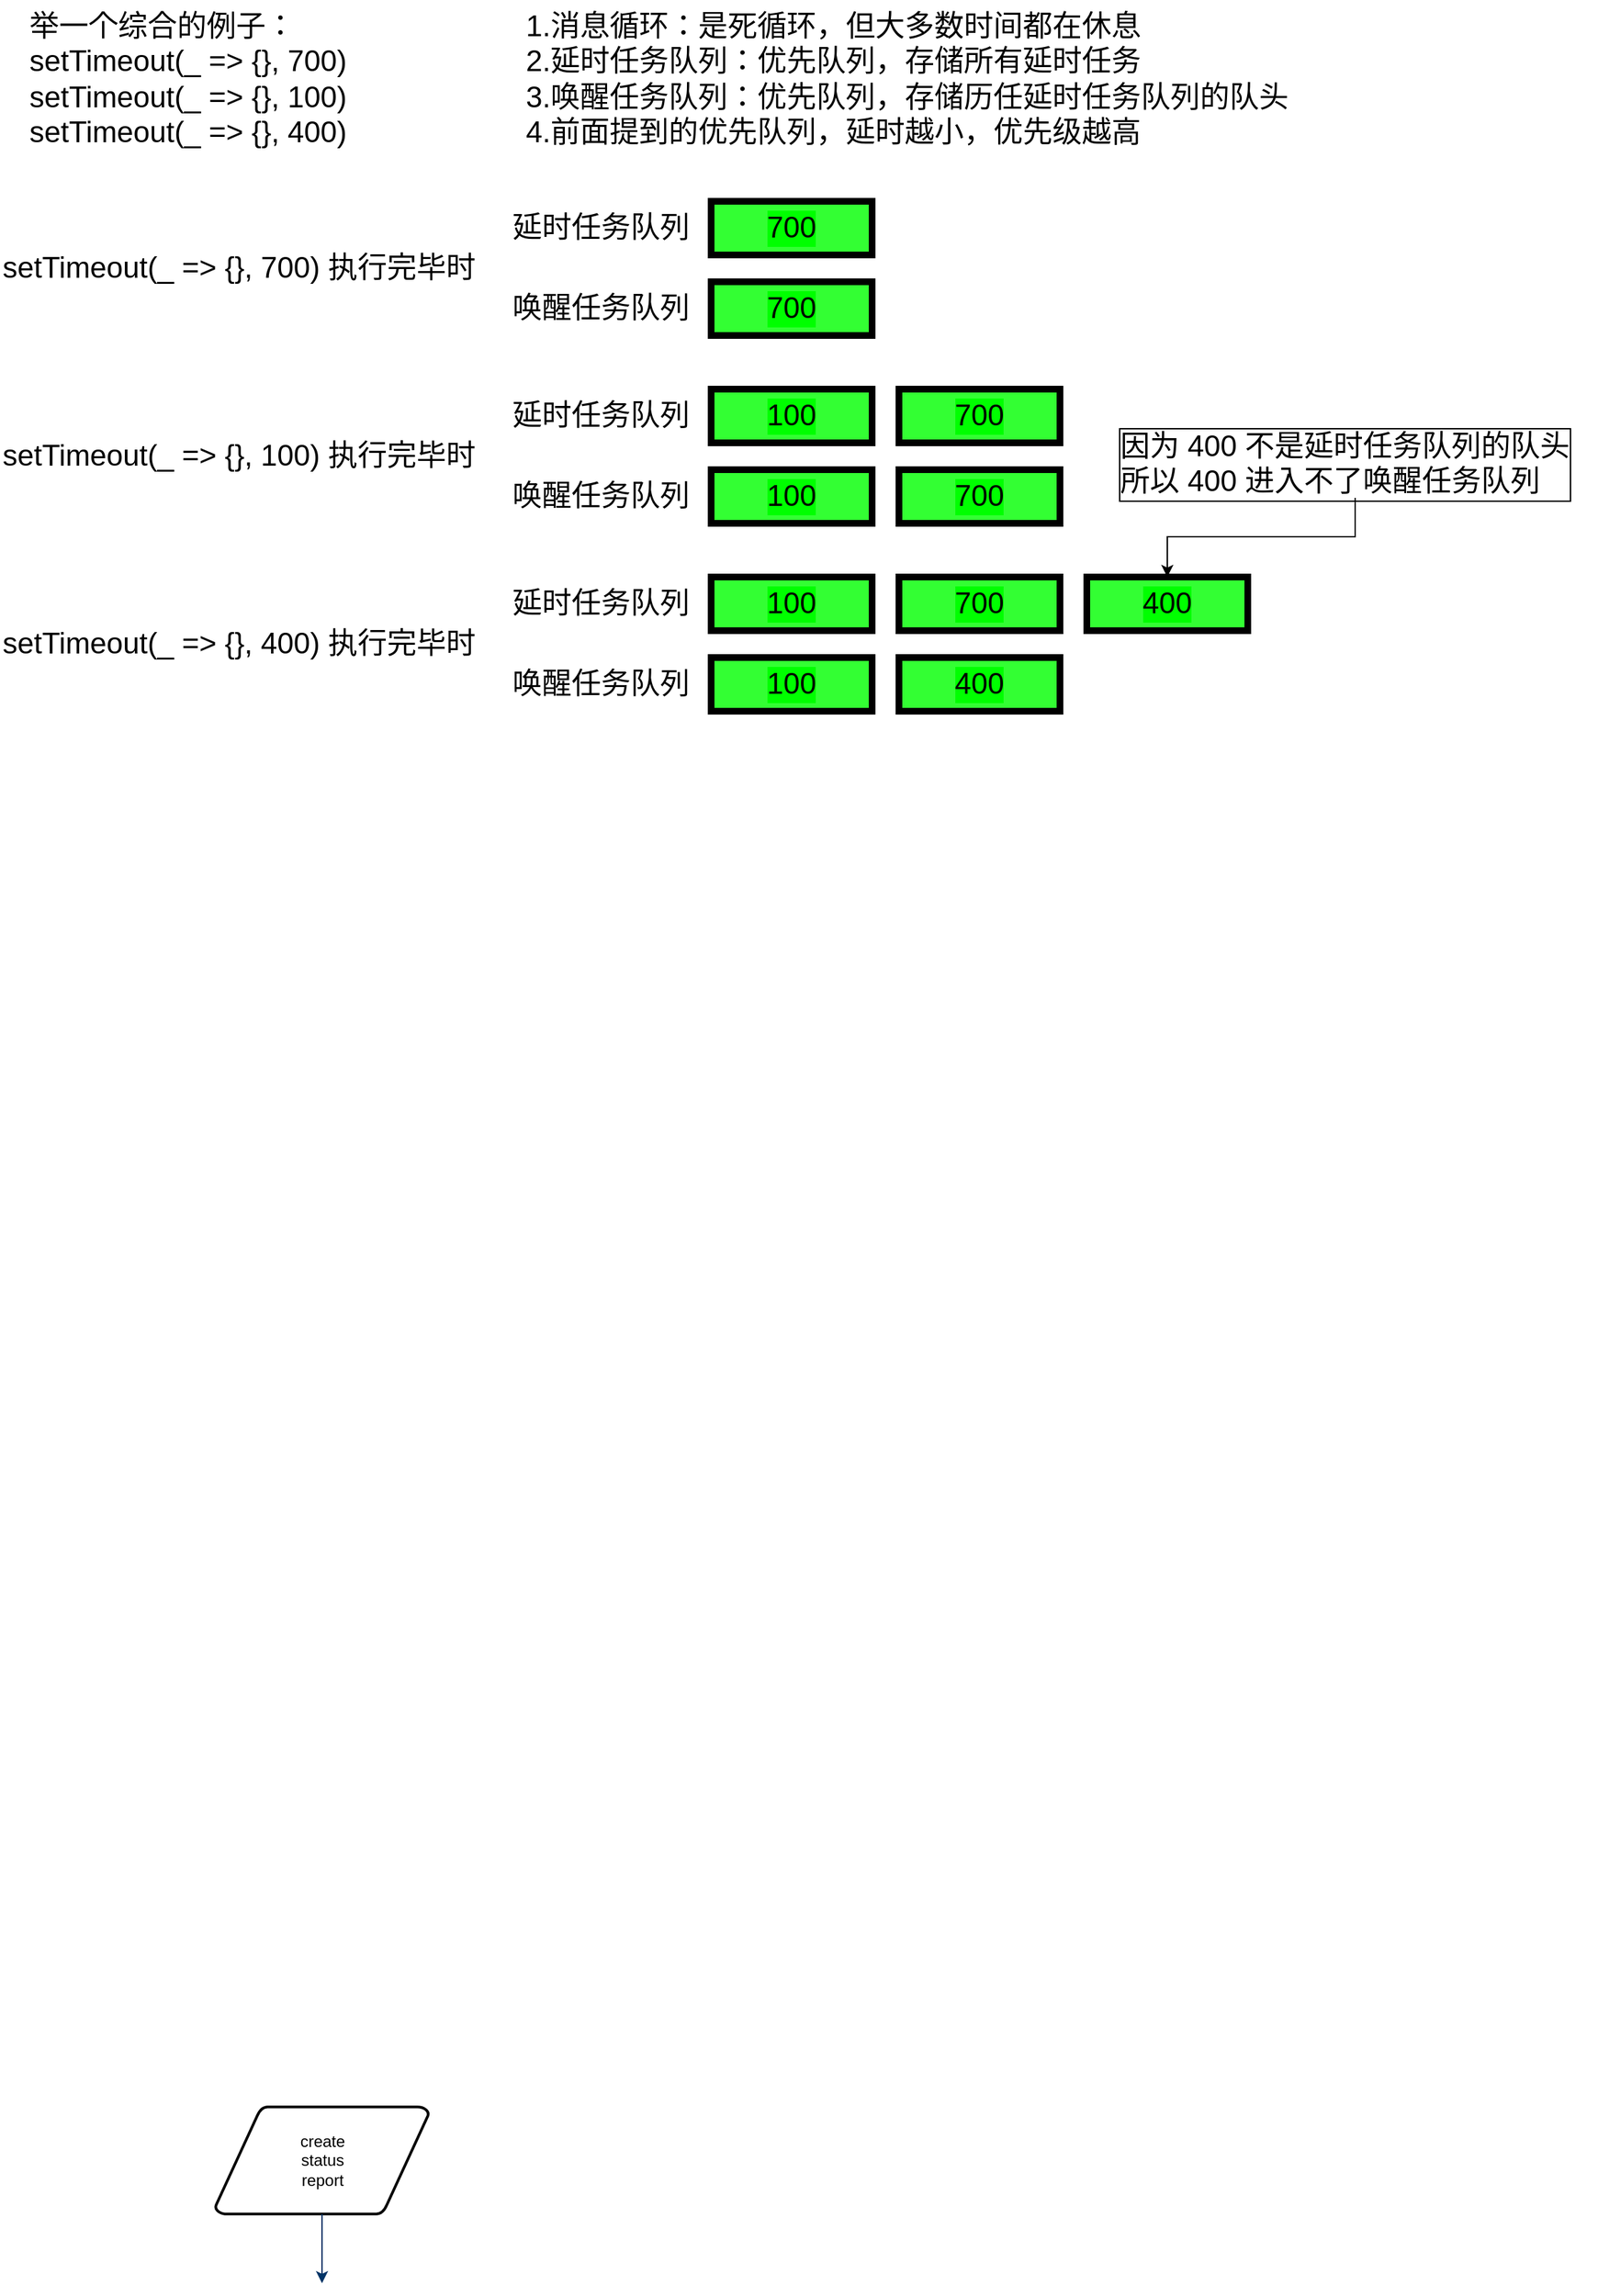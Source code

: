 <mxfile version="14.7.6" type="github">
  <diagram id="6a731a19-8d31-9384-78a2-239565b7b9f0" name="Page-1">
    <mxGraphModel dx="1353" dy="1437" grid="1" gridSize="10" guides="1" tooltips="1" connect="1" arrows="1" fold="1" page="1" pageScale="1" pageWidth="1169" pageHeight="827" background="none" math="0" shadow="0">
      <root>
        <mxCell id="0" />
        <mxCell id="1" parent="0" />
        <mxCell id="34" value="create&#xa;status&#xa;report" style="shape=mxgraph.flowchart.data;strokeWidth=2;gradientColor=none;gradientDirection=north;fontStyle=0;html=1;" parent="1" vertex="1">
          <mxGeometry x="240.5" y="1490" width="159" height="80" as="geometry" />
        </mxCell>
        <mxCell id="41" value="" style="edgeStyle=elbowEdgeStyle;elbow=vertical;exitX=0.5;exitY=1;exitPerimeter=0;entryX=0.5;entryY=0;entryPerimeter=0;fontStyle=1;strokeColor=#003366;strokeWidth=1;html=1;" parent="1" source="34" edge="1">
          <mxGeometry width="100" height="100" as="geometry">
            <mxPoint y="100" as="sourcePoint" />
            <mxPoint x="320" y="1621.5" as="targetPoint" />
          </mxGeometry>
        </mxCell>
        <mxCell id="jv8AAYUL_Jo1ZmJcXUMn-56" value="举一个综合的例子：&lt;br&gt;setTimeout(_ =&amp;gt; {}, 700)&lt;br&gt;setTimeout(_ =&amp;gt; {}, 100)&lt;br&gt;setTimeout(_ =&amp;gt; {}, 400)" style="text;html=1;strokeColor=none;fillColor=none;align=left;verticalAlign=top;whiteSpace=wrap;rounded=0;strokeWidth=5;perimeterSpacing=1;fontSize=22;horizontal=1;" vertex="1" parent="1">
          <mxGeometry x="100" y="-80" width="260" height="120" as="geometry" />
        </mxCell>
        <mxCell id="jv8AAYUL_Jo1ZmJcXUMn-61" value="1.消息循环：是死循环，但大多数时间都在休息&lt;br&gt;2.延时任务队列：优先队列，存储所有延时任务&lt;br&gt;3.唤醒任务队列：优先队列，存储历任延时任务队列的队头&lt;br&gt;4.前面提到的优先队列，延时越小，优先级越高" style="text;html=1;strokeColor=none;fillColor=none;align=left;verticalAlign=top;whiteSpace=wrap;rounded=0;strokeWidth=5;perimeterSpacing=1;fontSize=22;horizontal=1;" vertex="1" parent="1">
          <mxGeometry x="470" y="-80" width="658" height="120" as="geometry" />
        </mxCell>
        <mxCell id="jv8AAYUL_Jo1ZmJcXUMn-63" value="setTimeout(_ =&amp;gt; {}, 700) 执行完毕时" style="text;html=1;strokeColor=none;fillColor=none;align=left;verticalAlign=top;whiteSpace=wrap;rounded=0;strokeWidth=5;perimeterSpacing=1;fontSize=22;horizontal=1;" vertex="1" parent="1">
          <mxGeometry x="80" y="100" width="360" height="40" as="geometry" />
        </mxCell>
        <mxCell id="jv8AAYUL_Jo1ZmJcXUMn-64" value="setTimeout(_ =&amp;gt; {}, 100) 执行完毕时" style="text;html=1;strokeColor=none;fillColor=none;align=left;verticalAlign=top;whiteSpace=wrap;rounded=0;strokeWidth=5;perimeterSpacing=1;fontSize=22;horizontal=1;" vertex="1" parent="1">
          <mxGeometry x="80" y="240" width="360" height="40" as="geometry" />
        </mxCell>
        <mxCell id="jv8AAYUL_Jo1ZmJcXUMn-65" value="延时任务队列" style="text;html=1;strokeColor=none;fillColor=none;align=left;verticalAlign=top;whiteSpace=wrap;rounded=0;strokeWidth=5;perimeterSpacing=1;fontSize=22;horizontal=1;fontStyle=0;fontColor=#000;" vertex="1" parent="1">
          <mxGeometry x="460" y="70" width="150" height="40" as="geometry" />
        </mxCell>
        <mxCell id="jv8AAYUL_Jo1ZmJcXUMn-66" value="700" style="rounded=0;whiteSpace=wrap;html=1;fontSize=22;strokeWidth=5;align=center;verticalAlign=middle;labelBackgroundColor=#00FF00;fillColor=#33FF33;" vertex="1" parent="1">
          <mxGeometry x="610" y="70" width="120" height="40" as="geometry" />
        </mxCell>
        <mxCell id="jv8AAYUL_Jo1ZmJcXUMn-67" value="唤醒任务队列" style="text;html=1;strokeColor=none;fillColor=none;align=left;verticalAlign=top;whiteSpace=wrap;rounded=0;strokeWidth=5;perimeterSpacing=1;fontSize=22;horizontal=1;fontStyle=0;fontColor=#000;" vertex="1" parent="1">
          <mxGeometry x="460" y="130" width="150" height="40" as="geometry" />
        </mxCell>
        <mxCell id="jv8AAYUL_Jo1ZmJcXUMn-68" value="700" style="rounded=0;whiteSpace=wrap;html=1;fontSize=22;strokeWidth=5;align=center;verticalAlign=middle;labelBackgroundColor=#00FF00;fillColor=#33FF33;" vertex="1" parent="1">
          <mxGeometry x="610" y="130" width="120" height="40" as="geometry" />
        </mxCell>
        <mxCell id="jv8AAYUL_Jo1ZmJcXUMn-69" value="延时任务队列" style="text;html=1;strokeColor=none;fillColor=none;align=left;verticalAlign=top;whiteSpace=wrap;rounded=0;strokeWidth=5;perimeterSpacing=1;fontSize=22;horizontal=1;fontStyle=0;fontColor=#000;" vertex="1" parent="1">
          <mxGeometry x="460" y="210" width="150" height="40" as="geometry" />
        </mxCell>
        <mxCell id="jv8AAYUL_Jo1ZmJcXUMn-70" value="100" style="rounded=0;whiteSpace=wrap;html=1;fontSize=22;strokeWidth=5;align=center;verticalAlign=middle;labelBackgroundColor=#00FF00;fillColor=#33FF33;" vertex="1" parent="1">
          <mxGeometry x="610" y="210" width="120" height="40" as="geometry" />
        </mxCell>
        <mxCell id="jv8AAYUL_Jo1ZmJcXUMn-71" value="唤醒任务队列" style="text;html=1;strokeColor=none;fillColor=none;align=left;verticalAlign=top;whiteSpace=wrap;rounded=0;strokeWidth=5;perimeterSpacing=1;fontSize=22;horizontal=1;fontStyle=0;fontColor=#000;" vertex="1" parent="1">
          <mxGeometry x="460" y="270" width="150" height="40" as="geometry" />
        </mxCell>
        <mxCell id="jv8AAYUL_Jo1ZmJcXUMn-72" value="100" style="rounded=0;whiteSpace=wrap;html=1;fontSize=22;strokeWidth=5;align=center;verticalAlign=middle;labelBackgroundColor=#00FF00;fillColor=#33FF33;" vertex="1" parent="1">
          <mxGeometry x="610" y="270" width="120" height="40" as="geometry" />
        </mxCell>
        <mxCell id="jv8AAYUL_Jo1ZmJcXUMn-73" value="700" style="rounded=0;whiteSpace=wrap;html=1;fontSize=22;strokeWidth=5;align=center;verticalAlign=middle;labelBackgroundColor=#00FF00;fillColor=#33FF33;" vertex="1" parent="1">
          <mxGeometry x="750" y="210" width="120" height="40" as="geometry" />
        </mxCell>
        <mxCell id="jv8AAYUL_Jo1ZmJcXUMn-74" value="700" style="rounded=0;whiteSpace=wrap;html=1;fontSize=22;strokeWidth=5;align=center;verticalAlign=middle;labelBackgroundColor=#00FF00;fillColor=#33FF33;" vertex="1" parent="1">
          <mxGeometry x="750" y="270" width="120" height="40" as="geometry" />
        </mxCell>
        <mxCell id="jv8AAYUL_Jo1ZmJcXUMn-75" value="setTimeout(_ =&amp;gt; {}, 400) 执行完毕时" style="text;html=1;strokeColor=none;fillColor=none;align=left;verticalAlign=top;whiteSpace=wrap;rounded=0;strokeWidth=5;perimeterSpacing=1;fontSize=22;horizontal=1;" vertex="1" parent="1">
          <mxGeometry x="80" y="380" width="360" height="40" as="geometry" />
        </mxCell>
        <mxCell id="jv8AAYUL_Jo1ZmJcXUMn-76" value="延时任务队列" style="text;html=1;strokeColor=none;fillColor=none;align=left;verticalAlign=top;whiteSpace=wrap;rounded=0;strokeWidth=5;perimeterSpacing=1;fontSize=22;horizontal=1;fontStyle=0;fontColor=#000;" vertex="1" parent="1">
          <mxGeometry x="460" y="350" width="150" height="40" as="geometry" />
        </mxCell>
        <mxCell id="jv8AAYUL_Jo1ZmJcXUMn-77" value="100" style="rounded=0;whiteSpace=wrap;html=1;fontSize=22;strokeWidth=5;align=center;verticalAlign=middle;labelBackgroundColor=#00FF00;fillColor=#33FF33;" vertex="1" parent="1">
          <mxGeometry x="610" y="350" width="120" height="40" as="geometry" />
        </mxCell>
        <mxCell id="jv8AAYUL_Jo1ZmJcXUMn-78" value="唤醒任务队列" style="text;html=1;strokeColor=none;fillColor=none;align=left;verticalAlign=top;whiteSpace=wrap;rounded=0;strokeWidth=5;perimeterSpacing=1;fontSize=22;horizontal=1;fontStyle=0;fontColor=#000;" vertex="1" parent="1">
          <mxGeometry x="460" y="410" width="150" height="40" as="geometry" />
        </mxCell>
        <mxCell id="jv8AAYUL_Jo1ZmJcXUMn-79" value="100" style="rounded=0;whiteSpace=wrap;html=1;fontSize=22;strokeWidth=5;align=center;verticalAlign=middle;labelBackgroundColor=#00FF00;fillColor=#33FF33;" vertex="1" parent="1">
          <mxGeometry x="610" y="410" width="120" height="40" as="geometry" />
        </mxCell>
        <mxCell id="jv8AAYUL_Jo1ZmJcXUMn-80" value="700" style="rounded=0;whiteSpace=wrap;html=1;fontSize=22;strokeWidth=5;align=center;verticalAlign=middle;labelBackgroundColor=#00FF00;fillColor=#33FF33;" vertex="1" parent="1">
          <mxGeometry x="750" y="350" width="120" height="40" as="geometry" />
        </mxCell>
        <mxCell id="jv8AAYUL_Jo1ZmJcXUMn-81" value="400" style="rounded=0;whiteSpace=wrap;html=1;fontSize=22;strokeWidth=5;align=center;verticalAlign=middle;labelBackgroundColor=#00FF00;fillColor=#33FF33;" vertex="1" parent="1">
          <mxGeometry x="750" y="410" width="120" height="40" as="geometry" />
        </mxCell>
        <mxCell id="jv8AAYUL_Jo1ZmJcXUMn-82" value="400" style="rounded=0;whiteSpace=wrap;html=1;fontSize=22;strokeWidth=5;align=center;verticalAlign=middle;labelBackgroundColor=#00FF00;fillColor=#33FF33;" vertex="1" parent="1">
          <mxGeometry x="890" y="350" width="120" height="40" as="geometry" />
        </mxCell>
        <mxCell id="jv8AAYUL_Jo1ZmJcXUMn-84" style="edgeStyle=orthogonalEdgeStyle;rounded=0;orthogonalLoop=1;jettySize=auto;html=1;fontSize=22;fontColor=#000;" edge="1" parent="1" source="jv8AAYUL_Jo1ZmJcXUMn-83" target="jv8AAYUL_Jo1ZmJcXUMn-82">
          <mxGeometry relative="1" as="geometry" />
        </mxCell>
        <mxCell id="jv8AAYUL_Jo1ZmJcXUMn-83" value="因为 400 不是延时任务队列的队头&lt;br&gt;所以 400 进入不了唤醒任务队列" style="text;html=1;strokeColor=none;fillColor=none;align=left;verticalAlign=top;whiteSpace=wrap;rounded=0;strokeWidth=5;perimeterSpacing=1;fontSize=22;horizontal=1;labelBorderColor=#000000;spacingTop=2;spacingLeft=2;spacingBottom=2;spacingRight=8;" vertex="1" parent="1">
          <mxGeometry x="910" y="230" width="360" height="60" as="geometry" />
        </mxCell>
      </root>
    </mxGraphModel>
  </diagram>
</mxfile>
